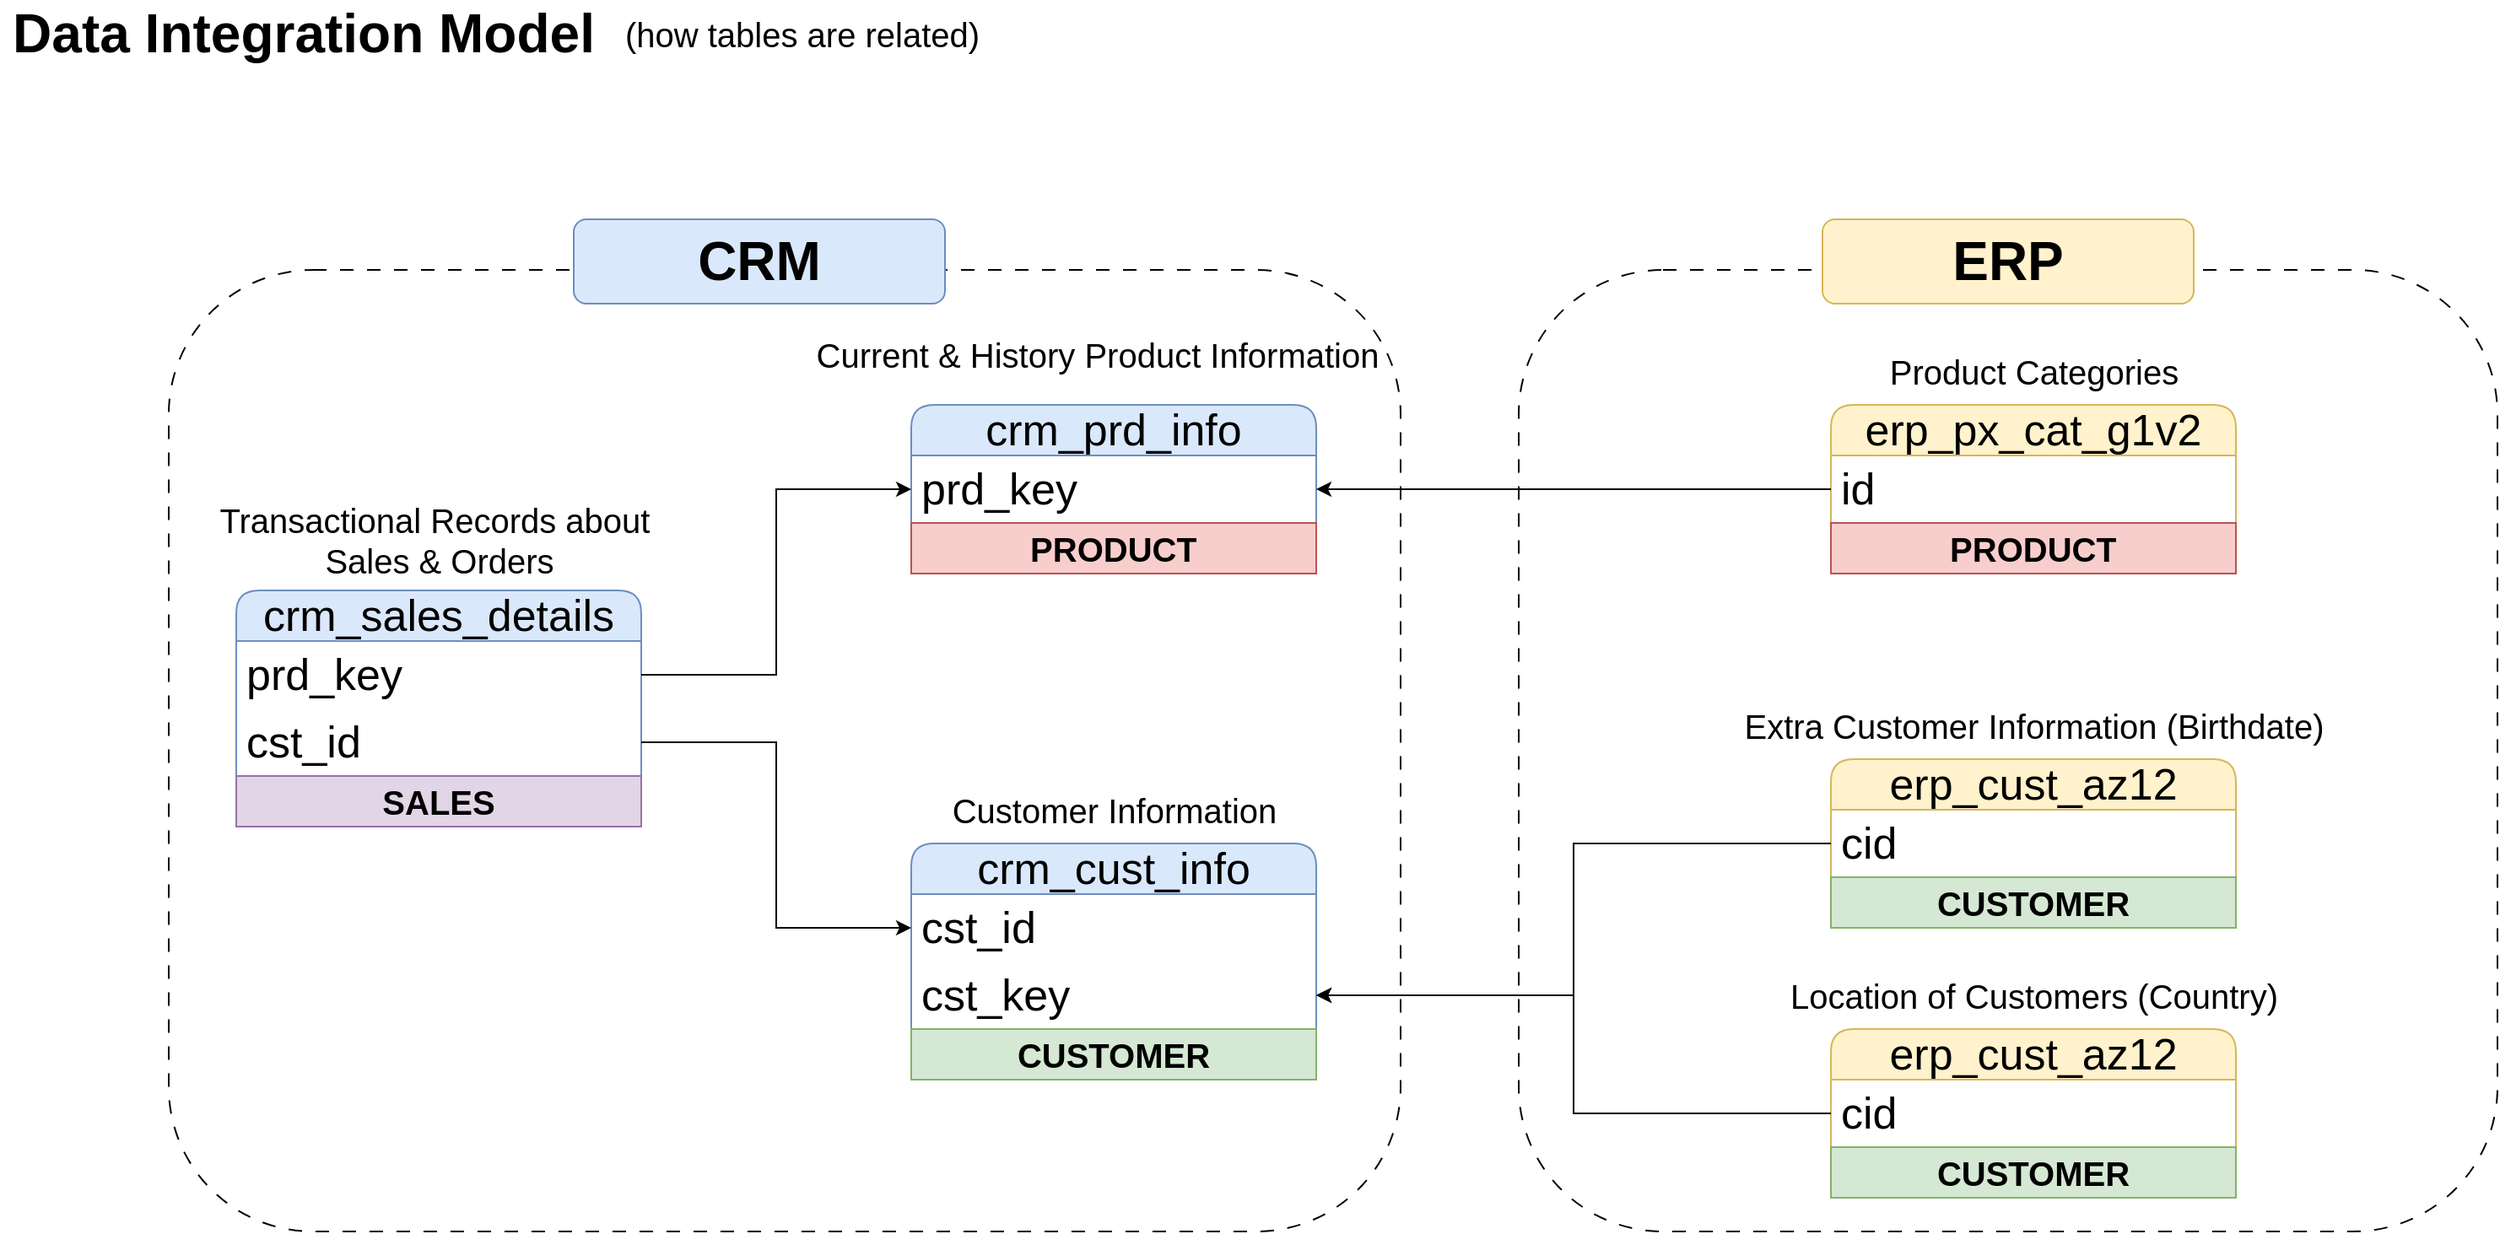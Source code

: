 <mxfile version="27.1.5">
  <diagram name="Page-1" id="k9nqgH131z3ozY_IkhS_">
    <mxGraphModel grid="1" page="1" gridSize="10" guides="1" tooltips="1" connect="1" arrows="1" fold="1" pageScale="1" pageWidth="1920" pageHeight="1200" math="0" shadow="0">
      <root>
        <mxCell id="0" />
        <mxCell id="1" parent="0" />
        <mxCell id="AoSnnmSiSjxoMSTi5mq--34" value="" style="rounded=1;whiteSpace=wrap;html=1;fillColor=none;dashed=1;glass=0;dashPattern=8 8;" vertex="1" parent="1">
          <mxGeometry x="160" y="200" width="730" height="570" as="geometry" />
        </mxCell>
        <mxCell id="AoSnnmSiSjxoMSTi5mq--36" value="" style="rounded=1;whiteSpace=wrap;html=1;fillColor=none;dashed=1;dashPattern=8 8;" vertex="1" parent="1">
          <mxGeometry x="960" y="200" width="580" height="570" as="geometry" />
        </mxCell>
        <mxCell id="AoSnnmSiSjxoMSTi5mq--1" value="&lt;font style=&quot;font-size: 32px;&quot;&gt;Data Integration Model&lt;/font&gt;" style="text;html=1;align=center;verticalAlign=middle;whiteSpace=wrap;rounded=0;fontStyle=1" vertex="1" parent="1">
          <mxGeometry x="60" y="40" width="360" height="40" as="geometry" />
        </mxCell>
        <mxCell id="AoSnnmSiSjxoMSTi5mq--2" value="(how tables are related)" style="text;html=1;align=center;verticalAlign=middle;resizable=0;points=[];autosize=1;strokeColor=none;fillColor=none;fontSize=20;" vertex="1" parent="1">
          <mxGeometry x="420" y="40" width="230" height="40" as="geometry" />
        </mxCell>
        <mxCell id="AoSnnmSiSjxoMSTi5mq--4" value="crm_cust_info" style="swimlane;fontStyle=0;childLayout=stackLayout;horizontal=1;startSize=30;horizontalStack=0;resizeParent=1;resizeParentMax=0;resizeLast=0;collapsible=1;marginBottom=0;whiteSpace=wrap;html=1;rounded=1;fillColor=#dae8fc;strokeColor=#6c8ebf;fontSize=26;" vertex="1" parent="1">
          <mxGeometry x="600" y="540" width="240" height="140" as="geometry" />
        </mxCell>
        <mxCell id="AoSnnmSiSjxoMSTi5mq--5" value="cst_id" style="text;strokeColor=none;fillColor=none;align=left;verticalAlign=middle;spacingLeft=4;spacingRight=4;overflow=hidden;points=[[0,0.5],[1,0.5]];portConstraint=eastwest;rotatable=0;whiteSpace=wrap;html=1;fontSize=26;" vertex="1" parent="AoSnnmSiSjxoMSTi5mq--4">
          <mxGeometry y="30" width="240" height="40" as="geometry" />
        </mxCell>
        <mxCell id="AoSnnmSiSjxoMSTi5mq--22" value="cst_key" style="text;strokeColor=none;fillColor=none;align=left;verticalAlign=middle;spacingLeft=4;spacingRight=4;overflow=hidden;points=[[0,0.5],[1,0.5]];portConstraint=eastwest;rotatable=0;whiteSpace=wrap;html=1;fontSize=26;" vertex="1" parent="AoSnnmSiSjxoMSTi5mq--4">
          <mxGeometry y="70" width="240" height="40" as="geometry" />
        </mxCell>
        <mxCell id="eSoAv-773ZAP5wOQQSaI-3" value="CUSTOMER" style="text;html=1;strokeColor=#82b366;fillColor=#d5e8d4;align=center;verticalAlign=middle;whiteSpace=wrap;overflow=hidden;fontSize=20;fontStyle=1" vertex="1" parent="AoSnnmSiSjxoMSTi5mq--4">
          <mxGeometry y="110" width="240" height="30" as="geometry" />
        </mxCell>
        <mxCell id="AoSnnmSiSjxoMSTi5mq--8" value="&lt;font style=&quot;font-size: 20px;&quot;&gt;Customer Information&lt;/font&gt;" style="text;html=1;align=center;verticalAlign=middle;resizable=0;points=[];autosize=1;strokeColor=none;fillColor=none;" vertex="1" parent="1">
          <mxGeometry x="610" y="500" width="220" height="40" as="geometry" />
        </mxCell>
        <mxCell id="AoSnnmSiSjxoMSTi5mq--9" value="crm_prd_info" style="swimlane;fontStyle=0;childLayout=stackLayout;horizontal=1;startSize=30;horizontalStack=0;resizeParent=1;resizeParentMax=0;resizeLast=0;collapsible=1;marginBottom=0;whiteSpace=wrap;html=1;rounded=1;fillColor=#dae8fc;strokeColor=#6c8ebf;fontSize=26;" vertex="1" parent="1">
          <mxGeometry x="600" y="280" width="240" height="100" as="geometry" />
        </mxCell>
        <mxCell id="AoSnnmSiSjxoMSTi5mq--10" value="prd_key" style="text;strokeColor=none;fillColor=none;align=left;verticalAlign=middle;spacingLeft=4;spacingRight=4;overflow=hidden;points=[[0,0.5],[1,0.5]];portConstraint=eastwest;rotatable=0;whiteSpace=wrap;html=1;fontSize=26;" vertex="1" parent="AoSnnmSiSjxoMSTi5mq--9">
          <mxGeometry y="30" width="240" height="40" as="geometry" />
        </mxCell>
        <mxCell id="eSoAv-773ZAP5wOQQSaI-1" value="PRODUCT" style="text;html=1;strokeColor=#b85450;fillColor=#f8cecc;align=center;verticalAlign=middle;whiteSpace=wrap;overflow=hidden;fontSize=20;fontStyle=1" vertex="1" parent="AoSnnmSiSjxoMSTi5mq--9">
          <mxGeometry y="70" width="240" height="30" as="geometry" />
        </mxCell>
        <mxCell id="AoSnnmSiSjxoMSTi5mq--11" value="&lt;font style=&quot;font-size: 20px;&quot;&gt;Current &amp;amp; History&amp;nbsp;&lt;/font&gt;&lt;span style=&quot;font-size: 20px; background-color: transparent; color: light-dark(rgb(0, 0, 0), rgb(255, 255, 255));&quot;&gt;Product Information&lt;/span&gt;" style="text;html=1;align=center;verticalAlign=middle;resizable=0;points=[];autosize=1;strokeColor=none;fillColor=none;" vertex="1" parent="1">
          <mxGeometry x="530" y="230" width="360" height="40" as="geometry" />
        </mxCell>
        <mxCell id="AoSnnmSiSjxoMSTi5mq--12" value="crm_sales_details" style="swimlane;fontStyle=0;childLayout=stackLayout;horizontal=1;startSize=30;horizontalStack=0;resizeParent=1;resizeParentMax=0;resizeLast=0;collapsible=1;marginBottom=0;whiteSpace=wrap;html=1;rounded=1;fillColor=#dae8fc;strokeColor=#6c8ebf;fontSize=26;" vertex="1" parent="1">
          <mxGeometry x="200" y="390" width="240" height="140" as="geometry" />
        </mxCell>
        <mxCell id="AoSnnmSiSjxoMSTi5mq--13" value="prd_key" style="text;strokeColor=none;fillColor=none;align=left;verticalAlign=middle;spacingLeft=4;spacingRight=4;overflow=hidden;points=[[0,0.5],[1,0.5]];portConstraint=eastwest;rotatable=0;whiteSpace=wrap;html=1;fontSize=26;" vertex="1" parent="AoSnnmSiSjxoMSTi5mq--12">
          <mxGeometry y="30" width="240" height="40" as="geometry" />
        </mxCell>
        <mxCell id="AoSnnmSiSjxoMSTi5mq--15" value="cst_id" style="text;strokeColor=none;fillColor=none;align=left;verticalAlign=middle;spacingLeft=4;spacingRight=4;overflow=hidden;points=[[0,0.5],[1,0.5]];portConstraint=eastwest;rotatable=0;whiteSpace=wrap;html=1;fontSize=26;" vertex="1" parent="AoSnnmSiSjxoMSTi5mq--12">
          <mxGeometry y="70" width="240" height="40" as="geometry" />
        </mxCell>
        <mxCell id="eSoAv-773ZAP5wOQQSaI-10" value="SALES" style="text;html=1;strokeColor=#9673a6;fillColor=#e1d5e7;align=center;verticalAlign=middle;whiteSpace=wrap;overflow=hidden;fontSize=20;fontStyle=1" vertex="1" parent="AoSnnmSiSjxoMSTi5mq--12">
          <mxGeometry y="110" width="240" height="30" as="geometry" />
        </mxCell>
        <mxCell id="AoSnnmSiSjxoMSTi5mq--14" value="&lt;font style=&quot;font-size: 20px;&quot;&gt;Transactional Records about&amp;nbsp;&lt;/font&gt;&lt;div&gt;&lt;font style=&quot;font-size: 20px;&quot;&gt;Sales &amp;amp; Orders&lt;/font&gt;&lt;/div&gt;" style="text;html=1;align=center;verticalAlign=middle;resizable=0;points=[];autosize=1;strokeColor=none;fillColor=none;" vertex="1" parent="1">
          <mxGeometry x="180" y="330" width="280" height="60" as="geometry" />
        </mxCell>
        <mxCell id="AoSnnmSiSjxoMSTi5mq--16" style="edgeStyle=orthogonalEdgeStyle;rounded=0;orthogonalLoop=1;jettySize=auto;html=1;entryX=0;entryY=0.5;entryDx=0;entryDy=0;" edge="1" parent="1" source="AoSnnmSiSjxoMSTi5mq--15" target="AoSnnmSiSjxoMSTi5mq--5">
          <mxGeometry relative="1" as="geometry" />
        </mxCell>
        <mxCell id="AoSnnmSiSjxoMSTi5mq--18" style="edgeStyle=orthogonalEdgeStyle;rounded=0;orthogonalLoop=1;jettySize=auto;html=1;exitX=1;exitY=0.5;exitDx=0;exitDy=0;entryX=0;entryY=0.5;entryDx=0;entryDy=0;" edge="1" parent="1" source="AoSnnmSiSjxoMSTi5mq--13" target="AoSnnmSiSjxoMSTi5mq--10">
          <mxGeometry relative="1" as="geometry" />
        </mxCell>
        <mxCell id="AoSnnmSiSjxoMSTi5mq--19" value="erp_cust_az12" style="swimlane;fontStyle=0;childLayout=stackLayout;horizontal=1;startSize=30;horizontalStack=0;resizeParent=1;resizeParentMax=0;resizeLast=0;collapsible=1;marginBottom=0;whiteSpace=wrap;html=1;rounded=1;fillColor=#fff2cc;strokeColor=#d6b656;fontSize=26;" vertex="1" parent="1">
          <mxGeometry x="1145" y="490" width="240" height="100" as="geometry" />
        </mxCell>
        <mxCell id="AoSnnmSiSjxoMSTi5mq--20" value="cid" style="text;strokeColor=none;fillColor=none;align=left;verticalAlign=middle;spacingLeft=4;spacingRight=4;overflow=hidden;points=[[0,0.5],[1,0.5]];portConstraint=eastwest;rotatable=0;whiteSpace=wrap;html=1;fontSize=26;" vertex="1" parent="AoSnnmSiSjxoMSTi5mq--19">
          <mxGeometry y="30" width="240" height="40" as="geometry" />
        </mxCell>
        <mxCell id="eSoAv-773ZAP5wOQQSaI-8" value="CUSTOMER" style="text;html=1;strokeColor=#82b366;fillColor=#d5e8d4;align=center;verticalAlign=middle;whiteSpace=wrap;overflow=hidden;fontSize=20;fontStyle=1" vertex="1" parent="AoSnnmSiSjxoMSTi5mq--19">
          <mxGeometry y="70" width="240" height="30" as="geometry" />
        </mxCell>
        <mxCell id="AoSnnmSiSjxoMSTi5mq--21" value="&lt;font style=&quot;font-size: 20px;&quot;&gt;Extra Customer Information (Birthdate)&lt;/font&gt;" style="text;html=1;align=center;verticalAlign=middle;resizable=0;points=[];autosize=1;strokeColor=none;fillColor=none;" vertex="1" parent="1">
          <mxGeometry x="1080" y="450" width="370" height="40" as="geometry" />
        </mxCell>
        <mxCell id="AoSnnmSiSjxoMSTi5mq--23" style="edgeStyle=orthogonalEdgeStyle;rounded=0;orthogonalLoop=1;jettySize=auto;html=1;entryX=1;entryY=0.5;entryDx=0;entryDy=0;" edge="1" parent="1" source="AoSnnmSiSjxoMSTi5mq--20" target="AoSnnmSiSjxoMSTi5mq--22">
          <mxGeometry relative="1" as="geometry" />
        </mxCell>
        <mxCell id="AoSnnmSiSjxoMSTi5mq--26" value="erp_cust_az12" style="swimlane;fontStyle=0;childLayout=stackLayout;horizontal=1;startSize=30;horizontalStack=0;resizeParent=1;resizeParentMax=0;resizeLast=0;collapsible=1;marginBottom=0;whiteSpace=wrap;html=1;rounded=1;fillColor=#fff2cc;strokeColor=#d6b656;fontSize=26;" vertex="1" parent="1">
          <mxGeometry x="1145" y="650" width="240" height="100" as="geometry" />
        </mxCell>
        <mxCell id="AoSnnmSiSjxoMSTi5mq--27" value="cid" style="text;strokeColor=none;fillColor=none;align=left;verticalAlign=middle;spacingLeft=4;spacingRight=4;overflow=hidden;points=[[0,0.5],[1,0.5]];portConstraint=eastwest;rotatable=0;whiteSpace=wrap;html=1;fontSize=26;" vertex="1" parent="AoSnnmSiSjxoMSTi5mq--26">
          <mxGeometry y="30" width="240" height="40" as="geometry" />
        </mxCell>
        <mxCell id="eSoAv-773ZAP5wOQQSaI-9" value="CUSTOMER" style="text;html=1;strokeColor=#82b366;fillColor=#d5e8d4;align=center;verticalAlign=middle;whiteSpace=wrap;overflow=hidden;fontSize=20;fontStyle=1" vertex="1" parent="AoSnnmSiSjxoMSTi5mq--26">
          <mxGeometry y="70" width="240" height="30" as="geometry" />
        </mxCell>
        <mxCell id="AoSnnmSiSjxoMSTi5mq--28" value="&lt;font style=&quot;font-size: 20px;&quot;&gt;Location of Customers (Country)&lt;/font&gt;" style="text;html=1;align=center;verticalAlign=middle;resizable=0;points=[];autosize=1;strokeColor=none;fillColor=none;" vertex="1" parent="1">
          <mxGeometry x="1110" y="610" width="310" height="40" as="geometry" />
        </mxCell>
        <mxCell id="AoSnnmSiSjxoMSTi5mq--29" style="edgeStyle=orthogonalEdgeStyle;rounded=0;orthogonalLoop=1;jettySize=auto;html=1;exitX=0;exitY=0.5;exitDx=0;exitDy=0;entryX=1;entryY=0.5;entryDx=0;entryDy=0;" edge="1" parent="1" source="AoSnnmSiSjxoMSTi5mq--27" target="AoSnnmSiSjxoMSTi5mq--22">
          <mxGeometry relative="1" as="geometry" />
        </mxCell>
        <mxCell id="AoSnnmSiSjxoMSTi5mq--30" value="erp_px_cat_g1v2" style="swimlane;fontStyle=0;childLayout=stackLayout;horizontal=1;startSize=30;horizontalStack=0;resizeParent=1;resizeParentMax=0;resizeLast=0;collapsible=1;marginBottom=0;whiteSpace=wrap;html=1;rounded=1;fillColor=#fff2cc;strokeColor=#d6b656;fontSize=26;" vertex="1" parent="1">
          <mxGeometry x="1145" y="280" width="240" height="100" as="geometry" />
        </mxCell>
        <mxCell id="AoSnnmSiSjxoMSTi5mq--31" value="id" style="text;strokeColor=none;fillColor=none;align=left;verticalAlign=middle;spacingLeft=4;spacingRight=4;overflow=hidden;points=[[0,0.5],[1,0.5]];portConstraint=eastwest;rotatable=0;whiteSpace=wrap;html=1;fontSize=26;" vertex="1" parent="AoSnnmSiSjxoMSTi5mq--30">
          <mxGeometry y="30" width="240" height="40" as="geometry" />
        </mxCell>
        <mxCell id="eSoAv-773ZAP5wOQQSaI-2" value="PRODUCT" style="text;html=1;strokeColor=#b85450;fillColor=#f8cecc;align=center;verticalAlign=middle;whiteSpace=wrap;overflow=hidden;fontSize=20;fontStyle=1" vertex="1" parent="AoSnnmSiSjxoMSTi5mq--30">
          <mxGeometry y="70" width="240" height="30" as="geometry" />
        </mxCell>
        <mxCell id="AoSnnmSiSjxoMSTi5mq--32" value="&lt;font style=&quot;font-size: 20px;&quot;&gt;Product Categories&lt;/font&gt;" style="text;html=1;align=center;verticalAlign=middle;resizable=0;points=[];autosize=1;strokeColor=none;fillColor=none;" vertex="1" parent="1">
          <mxGeometry x="1170" y="240" width="190" height="40" as="geometry" />
        </mxCell>
        <mxCell id="AoSnnmSiSjxoMSTi5mq--33" style="edgeStyle=orthogonalEdgeStyle;rounded=0;orthogonalLoop=1;jettySize=auto;html=1;exitX=0;exitY=0.5;exitDx=0;exitDy=0;entryX=1;entryY=0.5;entryDx=0;entryDy=0;" edge="1" parent="1" source="AoSnnmSiSjxoMSTi5mq--31" target="AoSnnmSiSjxoMSTi5mq--10">
          <mxGeometry relative="1" as="geometry" />
        </mxCell>
        <mxCell id="AoSnnmSiSjxoMSTi5mq--35" value="&lt;font style=&quot;font-size: 32px;&quot;&gt;&lt;b&gt;CRM&lt;/b&gt;&lt;/font&gt;" style="rounded=1;whiteSpace=wrap;html=1;fillColor=#dae8fc;strokeColor=#6c8ebf;" vertex="1" parent="1">
          <mxGeometry x="400" y="170" width="220" height="50" as="geometry" />
        </mxCell>
        <mxCell id="AoSnnmSiSjxoMSTi5mq--37" value="&lt;span style=&quot;font-size: 32px;&quot;&gt;&lt;b&gt;ERP&lt;/b&gt;&lt;/span&gt;" style="rounded=1;whiteSpace=wrap;html=1;fillColor=#fff2cc;strokeColor=#d6b656;" vertex="1" parent="1">
          <mxGeometry x="1140" y="170" width="220" height="50" as="geometry" />
        </mxCell>
      </root>
    </mxGraphModel>
  </diagram>
</mxfile>
